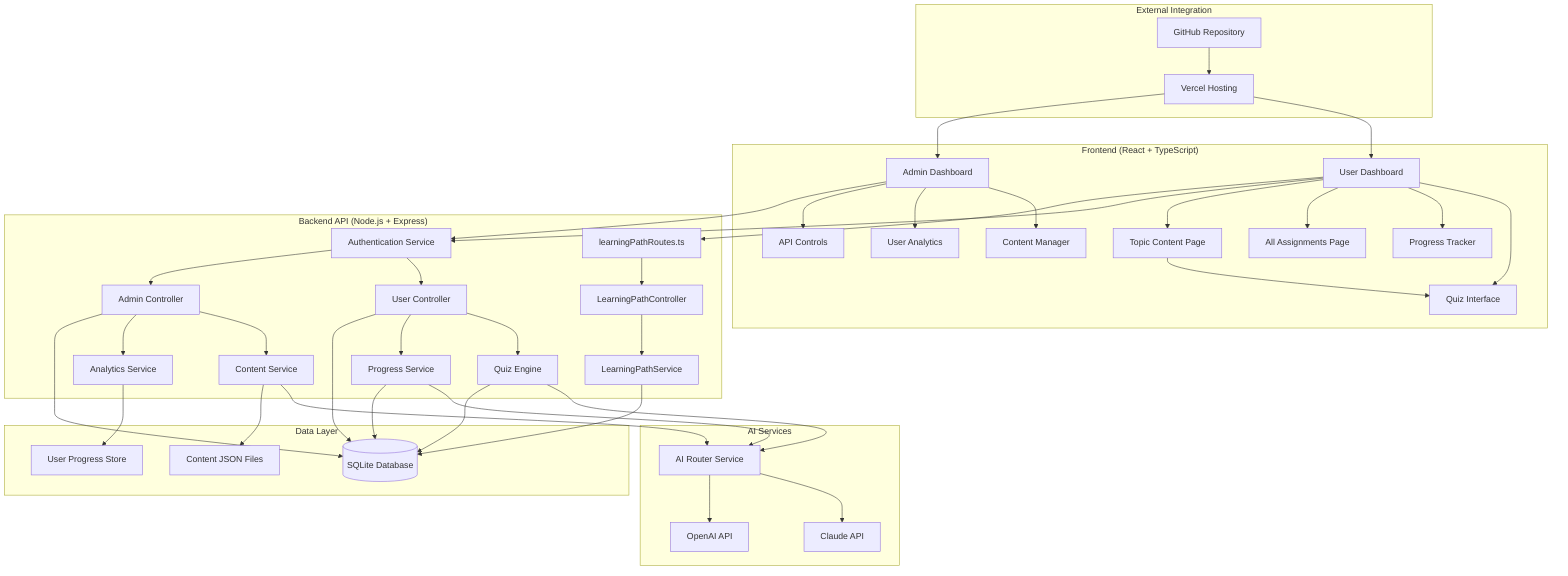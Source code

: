 graph TB
    subgraph "Frontend (React + TypeScript)"
        A[User Dashboard] --> B[Quiz Interface]
        A --> C[Progress Tracker]
        A --> AA[All Assignments Page]
        A --> AB[Topic Content Page]
        AB --> B
        D[Admin Dashboard] --> E[Content Manager]
        D --> F[User Analytics]
        D --> G[API Controls]
    end

    subgraph "Backend API (Node.js + Express)"
        H[Authentication Service] --> I[User Controller]
        H --> J[Admin Controller]
        I --> K[Quiz Engine]
        I --> L[Progress Service]
        J --> M[Content Service]
        J --> N[Analytics Service]

        LP_Routes[learningPathRoutes.ts]
        LP_Controller[LearningPathController]
        LP_Service[LearningPathService]
    end

    subgraph "AI Services"
        O[Claude API]
        P[OpenAI API]
        Q[AI Router Service]
    end

    subgraph "Data Layer"
        R[(SQLite Database)]
        S[Content JSON Files]
        T[User Progress Store]
    end

    subgraph "External Integration"
        U[GitHub Repository]
        V[Vercel Hosting]
    end

    A --> H
    D --> H
    K --> Q
    L --> Q
    M --> Q
    Q --> O
    Q --> P
    I --> R
    J --> R
    K --> R
    L --> R
    M --> S
    N --> T

    A --> LP_Routes
    LP_Routes --> LP_Controller
    LP_Controller --> LP_Service
    LP_Service --> R
    
    U --> V
    V --> A
    V --> D